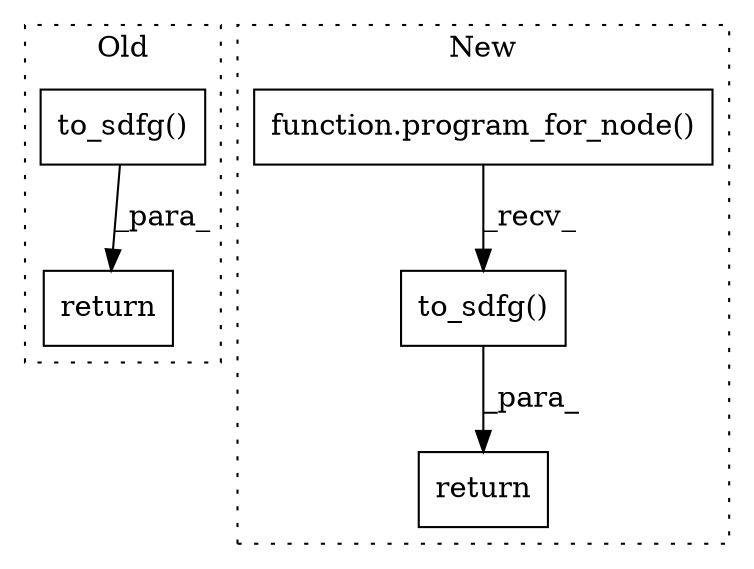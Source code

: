 digraph G {
subgraph cluster0 {
1 [label="return" a="93" s="14594" l="7" shape="box"];
3 [label="to_sdfg()" a="75" s="14601" l="16" shape="box"];
label = "Old";
style="dotted";
}
subgraph cluster1 {
2 [label="to_sdfg()" a="75" s="2306" l="51" shape="box"];
4 [label="return" a="93" s="2299" l="7" shape="box"];
5 [label="function.program_for_node()" a="75" s="2306,2346" l="17,1" shape="box"];
label = "New";
style="dotted";
}
2 -> 4 [label="_para_"];
3 -> 1 [label="_para_"];
5 -> 2 [label="_recv_"];
}